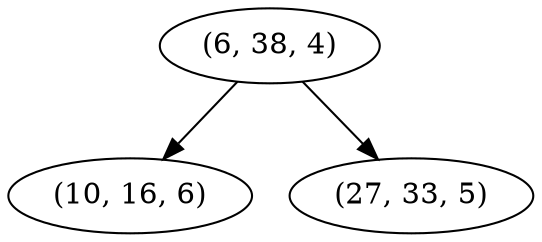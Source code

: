 digraph tree {
    "(6, 38, 4)";
    "(10, 16, 6)";
    "(27, 33, 5)";
    "(6, 38, 4)" -> "(10, 16, 6)";
    "(6, 38, 4)" -> "(27, 33, 5)";
}
